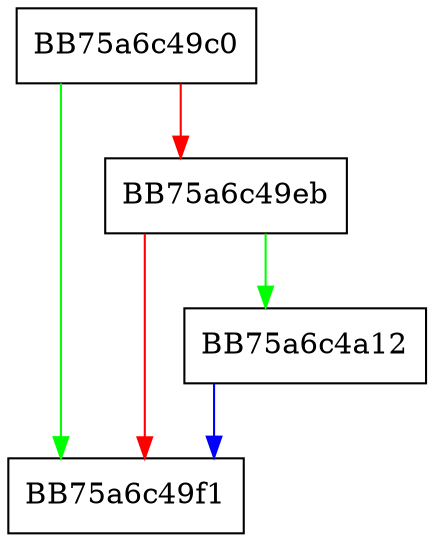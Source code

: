 digraph nUFSP_Reader {
  node [shape="box"];
  graph [splines=ortho];
  BB75a6c49c0 -> BB75a6c49f1 [color="green"];
  BB75a6c49c0 -> BB75a6c49eb [color="red"];
  BB75a6c49eb -> BB75a6c4a12 [color="green"];
  BB75a6c49eb -> BB75a6c49f1 [color="red"];
  BB75a6c4a12 -> BB75a6c49f1 [color="blue"];
}